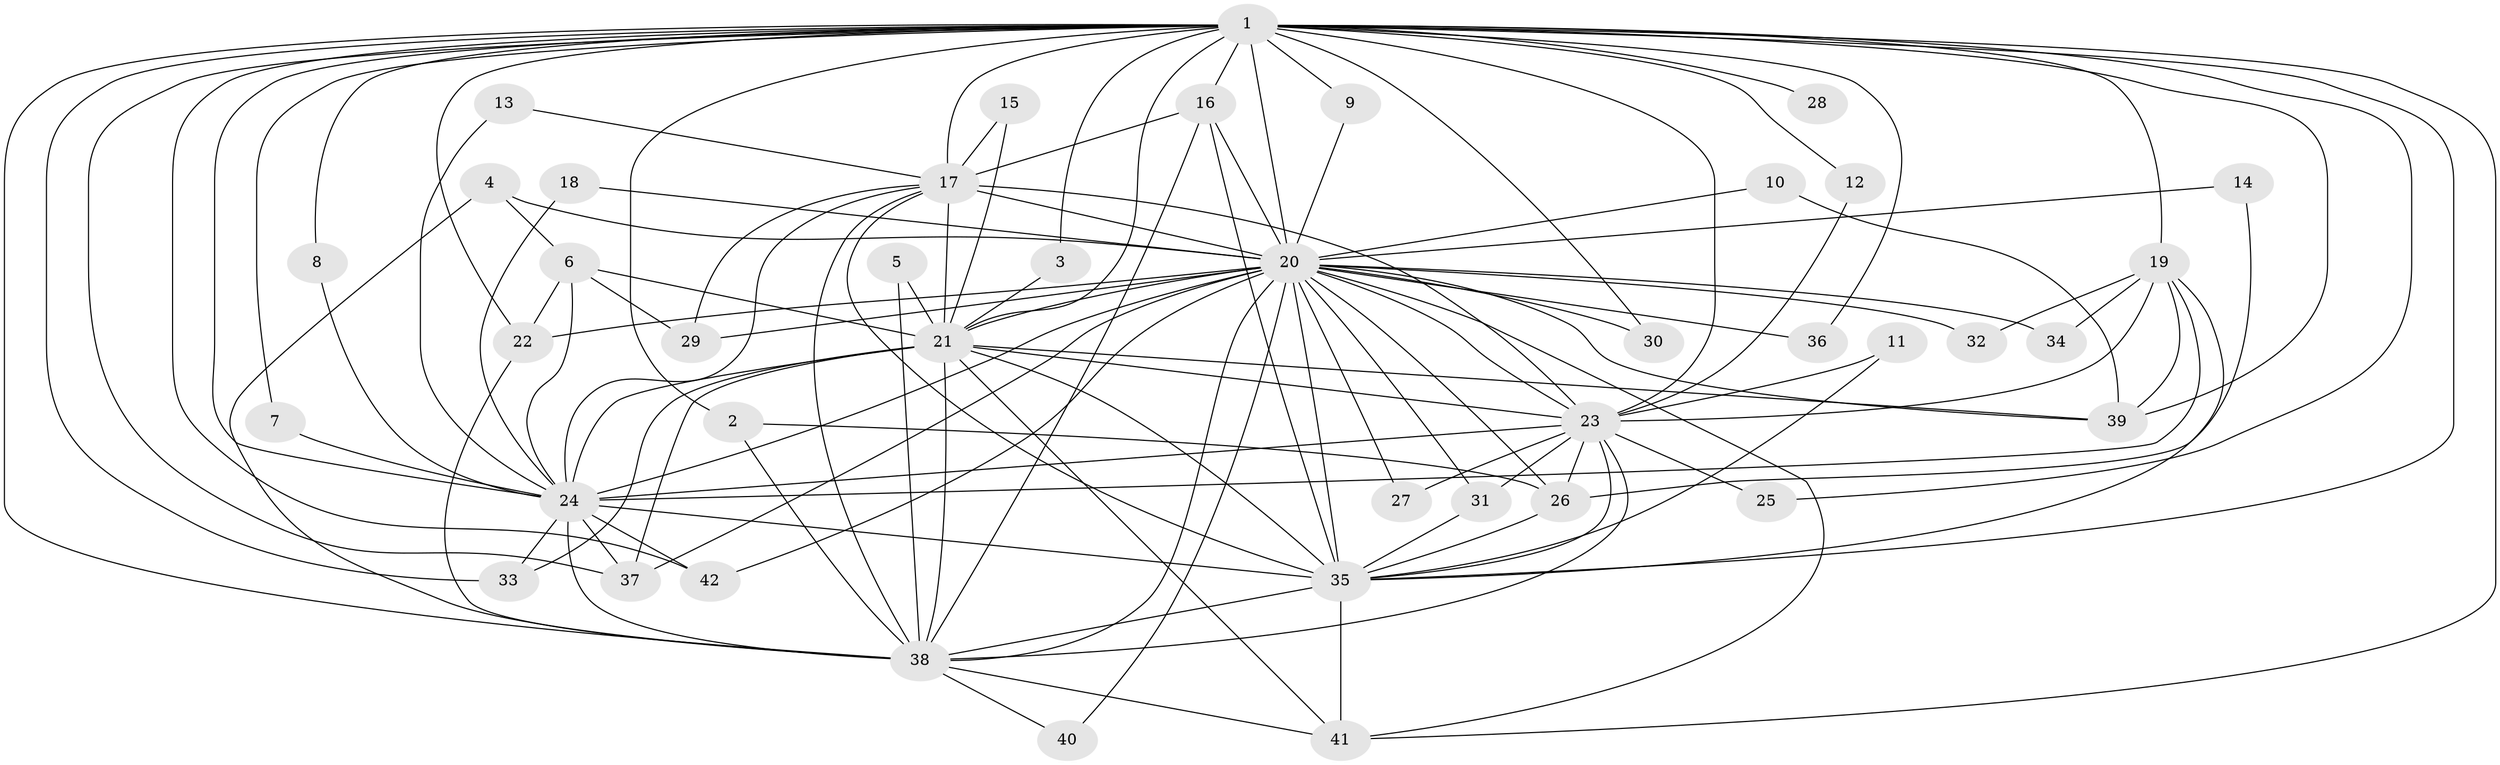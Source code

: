 // original degree distribution, {25: 0.012048192771084338, 15: 0.024096385542168676, 17: 0.012048192771084338, 20: 0.012048192771084338, 22: 0.012048192771084338, 24: 0.012048192771084338, 14: 0.012048192771084338, 23: 0.012048192771084338, 19: 0.012048192771084338, 2: 0.5542168674698795, 3: 0.1927710843373494, 4: 0.08433734939759036, 5: 0.04819277108433735}
// Generated by graph-tools (version 1.1) at 2025/25/03/09/25 03:25:42]
// undirected, 42 vertices, 116 edges
graph export_dot {
graph [start="1"]
  node [color=gray90,style=filled];
  1;
  2;
  3;
  4;
  5;
  6;
  7;
  8;
  9;
  10;
  11;
  12;
  13;
  14;
  15;
  16;
  17;
  18;
  19;
  20;
  21;
  22;
  23;
  24;
  25;
  26;
  27;
  28;
  29;
  30;
  31;
  32;
  33;
  34;
  35;
  36;
  37;
  38;
  39;
  40;
  41;
  42;
  1 -- 2 [weight=1.0];
  1 -- 3 [weight=1.0];
  1 -- 7 [weight=1.0];
  1 -- 8 [weight=1.0];
  1 -- 9 [weight=1.0];
  1 -- 12 [weight=1.0];
  1 -- 16 [weight=1.0];
  1 -- 17 [weight=2.0];
  1 -- 19 [weight=2.0];
  1 -- 20 [weight=4.0];
  1 -- 21 [weight=2.0];
  1 -- 22 [weight=2.0];
  1 -- 23 [weight=2.0];
  1 -- 24 [weight=2.0];
  1 -- 25 [weight=1.0];
  1 -- 28 [weight=2.0];
  1 -- 30 [weight=1.0];
  1 -- 33 [weight=1.0];
  1 -- 35 [weight=2.0];
  1 -- 36 [weight=1.0];
  1 -- 37 [weight=1.0];
  1 -- 38 [weight=3.0];
  1 -- 39 [weight=1.0];
  1 -- 41 [weight=1.0];
  1 -- 42 [weight=1.0];
  2 -- 26 [weight=1.0];
  2 -- 38 [weight=1.0];
  3 -- 21 [weight=1.0];
  4 -- 6 [weight=1.0];
  4 -- 20 [weight=1.0];
  4 -- 38 [weight=1.0];
  5 -- 21 [weight=1.0];
  5 -- 38 [weight=1.0];
  6 -- 21 [weight=1.0];
  6 -- 22 [weight=1.0];
  6 -- 24 [weight=1.0];
  6 -- 29 [weight=1.0];
  7 -- 24 [weight=1.0];
  8 -- 24 [weight=1.0];
  9 -- 20 [weight=1.0];
  10 -- 20 [weight=1.0];
  10 -- 39 [weight=1.0];
  11 -- 23 [weight=1.0];
  11 -- 35 [weight=1.0];
  12 -- 23 [weight=1.0];
  13 -- 17 [weight=1.0];
  13 -- 24 [weight=1.0];
  14 -- 20 [weight=1.0];
  14 -- 26 [weight=1.0];
  15 -- 17 [weight=1.0];
  15 -- 21 [weight=1.0];
  16 -- 17 [weight=1.0];
  16 -- 20 [weight=1.0];
  16 -- 35 [weight=1.0];
  16 -- 38 [weight=1.0];
  17 -- 20 [weight=3.0];
  17 -- 21 [weight=1.0];
  17 -- 23 [weight=2.0];
  17 -- 24 [weight=1.0];
  17 -- 29 [weight=1.0];
  17 -- 35 [weight=1.0];
  17 -- 38 [weight=1.0];
  18 -- 20 [weight=1.0];
  18 -- 24 [weight=1.0];
  19 -- 23 [weight=1.0];
  19 -- 24 [weight=1.0];
  19 -- 32 [weight=1.0];
  19 -- 34 [weight=1.0];
  19 -- 35 [weight=1.0];
  19 -- 39 [weight=1.0];
  20 -- 21 [weight=2.0];
  20 -- 22 [weight=1.0];
  20 -- 23 [weight=2.0];
  20 -- 24 [weight=3.0];
  20 -- 26 [weight=1.0];
  20 -- 27 [weight=1.0];
  20 -- 29 [weight=2.0];
  20 -- 30 [weight=1.0];
  20 -- 31 [weight=1.0];
  20 -- 32 [weight=1.0];
  20 -- 34 [weight=1.0];
  20 -- 35 [weight=2.0];
  20 -- 36 [weight=1.0];
  20 -- 37 [weight=1.0];
  20 -- 38 [weight=2.0];
  20 -- 39 [weight=1.0];
  20 -- 40 [weight=1.0];
  20 -- 41 [weight=1.0];
  20 -- 42 [weight=1.0];
  21 -- 23 [weight=1.0];
  21 -- 24 [weight=1.0];
  21 -- 33 [weight=1.0];
  21 -- 35 [weight=1.0];
  21 -- 37 [weight=1.0];
  21 -- 38 [weight=2.0];
  21 -- 39 [weight=1.0];
  21 -- 41 [weight=1.0];
  22 -- 38 [weight=1.0];
  23 -- 24 [weight=1.0];
  23 -- 25 [weight=1.0];
  23 -- 26 [weight=1.0];
  23 -- 27 [weight=1.0];
  23 -- 31 [weight=1.0];
  23 -- 35 [weight=1.0];
  23 -- 38 [weight=2.0];
  24 -- 33 [weight=1.0];
  24 -- 35 [weight=2.0];
  24 -- 37 [weight=2.0];
  24 -- 38 [weight=4.0];
  24 -- 42 [weight=1.0];
  26 -- 35 [weight=1.0];
  31 -- 35 [weight=1.0];
  35 -- 38 [weight=2.0];
  35 -- 41 [weight=1.0];
  38 -- 40 [weight=1.0];
  38 -- 41 [weight=1.0];
}
